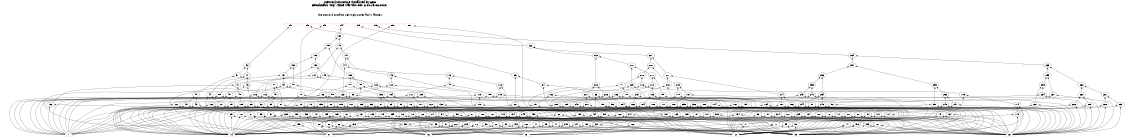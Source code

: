 # Network structure generated by ABC

digraph network {
size = "7.5,10";
center = true;
edge [dir = back];

{
  node [shape = plaintext];
  edge [style = invis];
  LevelTitle1 [label=""];
  LevelTitle2 [label=""];
  Level11 [label = ""];
  Level10 [label = ""];
  Level9 [label = ""];
  Level8 [label = ""];
  Level7 [label = ""];
  Level6 [label = ""];
  Level5 [label = ""];
  Level4 [label = ""];
  Level3 [label = ""];
  Level2 [label = ""];
  Level1 [label = ""];
  Level0 [label = ""];
  LevelTitle1 ->  LevelTitle2 ->  Level11 ->  Level10 ->  Level9 ->  Level8 ->  Level7 ->  Level6 ->  Level5 ->  Level4 ->  Level3 ->  Level2 ->  Level1 ->  Level0;
}

{
  rank = same;
  LevelTitle1;
  title1 [shape=plaintext,
          fontsize=20,
          fontname = "Times-Roman",
          label="Network structure visualized by ABC\nBenchmark \"top\". Time was Thu Oct  8 20:19:06 2020. "
         ];
}

{
  rank = same;
  LevelTitle2;
  title2 [shape=plaintext,
          fontsize=18,
          fontname = "Times-Roman",
          label="The network contains 250 logic nodes and 0 latches.\n"
         ];
}

{
  rank = same;
  Level11;
  Node9 [label = "_47", shape = invtriangle, color = coral, fillcolor = coral];
  Node10 [label = "_48", shape = invtriangle, color = coral, fillcolor = coral];
  Node11 [label = "_49", shape = invtriangle, color = coral, fillcolor = coral];
  Node12 [label = "_44", shape = invtriangle, color = coral, fillcolor = coral];
  Node13 [label = "_45", shape = invtriangle, color = coral, fillcolor = coral];
  Node14 [label = "_46", shape = invtriangle, color = coral, fillcolor = coral];
  Node15 [label = "_50", shape = invtriangle, color = coral, fillcolor = coral];
  Node16 [label = "_51", shape = invtriangle, color = coral, fillcolor = coral];
}

{
  rank = same;
  Level10;
  Node160 [label = "160\n", shape = ellipse];
}

{
  rank = same;
  Level9;
  Node148 [label = "148\n", shape = ellipse];
  Node159 [label = "159\n", shape = ellipse];
  Node222 [label = "222\n", shape = ellipse];
}

{
  rank = same;
  Level8;
  Node147 [label = "147\n", shape = ellipse];
  Node153 [label = "153\n", shape = ellipse];
  Node213 [label = "213\n", shape = ellipse];
  Node221 [label = "221\n", shape = ellipse];
  Node264 [label = "264\n", shape = ellipse];
}

{
  rank = same;
  Level7;
  Node52 [label = "52\n", shape = ellipse];
  Node144 [label = "144\n", shape = ellipse];
  Node150 [label = "150\n", shape = ellipse];
  Node152 [label = "152\n", shape = ellipse];
  Node212 [label = "212\n", shape = ellipse];
  Node220 [label = "220\n", shape = ellipse];
  Node257 [label = "257\n", shape = ellipse];
  Node263 [label = "263\n", shape = ellipse];
}

{
  rank = same;
  Level6;
  Node47 [label = "47\n", shape = ellipse];
  Node51 [label = "51\n", shape = ellipse];
  Node65 [label = "65\n", shape = ellipse];
  Node142 [label = "142\n", shape = ellipse];
  Node143 [label = "143\n", shape = ellipse];
  Node146 [label = "146\n", shape = ellipse];
  Node149 [label = "149\n", shape = ellipse];
  Node151 [label = "151\n", shape = ellipse];
  Node158 [label = "158\n", shape = ellipse];
  Node211 [label = "211\n", shape = ellipse];
  Node217 [label = "217\n", shape = ellipse];
  Node218 [label = "218\n", shape = ellipse];
  Node256 [label = "256\n", shape = ellipse];
  Node259 [label = "259\n", shape = ellipse];
}

{
  rank = same;
  Level5;
  Node46 [label = "46\n", shape = ellipse];
  Node50 [label = "50\n", shape = ellipse];
  Node64 [label = "64\n", shape = ellipse];
  Node94 [label = "94\n", shape = ellipse];
  Node99 [label = "99\n", shape = ellipse];
  Node103 [label = "103\n", shape = ellipse];
  Node116 [label = "116\n", shape = ellipse];
  Node120 [label = "120\n", shape = ellipse];
  Node141 [label = "141\n", shape = ellipse];
  Node145 [label = "145\n", shape = ellipse];
  Node155 [label = "155\n", shape = ellipse];
  Node157 [label = "157\n", shape = ellipse];
  Node171 [label = "171\n", shape = ellipse];
  Node176 [label = "176\n", shape = ellipse];
  Node208 [label = "208\n", shape = ellipse];
  Node209 [label = "209\n", shape = ellipse];
  Node210 [label = "210\n", shape = ellipse];
  Node216 [label = "216\n", shape = ellipse];
  Node219 [label = "219\n", shape = ellipse];
  Node253 [label = "253\n", shape = ellipse];
  Node255 [label = "255\n", shape = ellipse];
  Node258 [label = "258\n", shape = ellipse];
  Node262 [label = "262\n", shape = ellipse];
}

{
  rank = same;
  Level4;
  Node44 [label = "44\n", shape = ellipse];
  Node45 [label = "45\n", shape = ellipse];
  Node48 [label = "48\n", shape = ellipse];
  Node49 [label = "49\n", shape = ellipse];
  Node63 [label = "63\n", shape = ellipse];
  Node70 [label = "70\n", shape = ellipse];
  Node86 [label = "86\n", shape = ellipse];
  Node89 [label = "89\n", shape = ellipse];
  Node93 [label = "93\n", shape = ellipse];
  Node98 [label = "98\n", shape = ellipse];
  Node102 [label = "102\n", shape = ellipse];
  Node106 [label = "106\n", shape = ellipse];
  Node109 [label = "109\n", shape = ellipse];
  Node112 [label = "112\n", shape = ellipse];
  Node115 [label = "115\n", shape = ellipse];
  Node119 [label = "119\n", shape = ellipse];
  Node123 [label = "123\n", shape = ellipse];
  Node139 [label = "139\n", shape = ellipse];
  Node140 [label = "140\n", shape = ellipse];
  Node154 [label = "154\n", shape = ellipse];
  Node156 [label = "156\n", shape = ellipse];
  Node170 [label = "170\n", shape = ellipse];
  Node175 [label = "175\n", shape = ellipse];
  Node178 [label = "178\n", shape = ellipse];
  Node181 [label = "181\n", shape = ellipse];
  Node185 [label = "185\n", shape = ellipse];
  Node186 [label = "186\n", shape = ellipse];
  Node189 [label = "189\n", shape = ellipse];
  Node192 [label = "192\n", shape = ellipse];
  Node206 [label = "206\n", shape = ellipse];
  Node207 [label = "207\n", shape = ellipse];
  Node214 [label = "214\n", shape = ellipse];
  Node215 [label = "215\n", shape = ellipse];
  Node234 [label = "234\n", shape = ellipse];
  Node237 [label = "237\n", shape = ellipse];
  Node240 [label = "240\n", shape = ellipse];
  Node243 [label = "243\n", shape = ellipse];
  Node252 [label = "252\n", shape = ellipse];
  Node254 [label = "254\n", shape = ellipse];
  Node260 [label = "260\n", shape = ellipse];
  Node261 [label = "261\n", shape = ellipse];
}

{
  rank = same;
  Level3;
  Node19 [label = "19\n", shape = ellipse];
  Node22 [label = "22\n", shape = ellipse];
  Node25 [label = "25\n", shape = ellipse];
  Node27 [label = "27\n", shape = ellipse];
  Node32 [label = "32\n", shape = ellipse];
  Node35 [label = "35\n", shape = ellipse];
  Node37 [label = "37\n", shape = ellipse];
  Node40 [label = "40\n", shape = ellipse];
  Node43 [label = "43\n", shape = ellipse];
  Node56 [label = "56\n", shape = ellipse];
  Node62 [label = "62\n", shape = ellipse];
  Node69 [label = "69\n", shape = ellipse];
  Node73 [label = "73\n", shape = ellipse];
  Node76 [label = "76\n", shape = ellipse];
  Node79 [label = "79\n", shape = ellipse];
  Node81 [label = "81\n", shape = ellipse];
  Node83 [label = "83\n", shape = ellipse];
  Node85 [label = "85\n", shape = ellipse];
  Node88 [label = "88\n", shape = ellipse];
  Node92 [label = "92\n", shape = ellipse];
  Node97 [label = "97\n", shape = ellipse];
  Node101 [label = "101\n", shape = ellipse];
  Node105 [label = "105\n", shape = ellipse];
  Node108 [label = "108\n", shape = ellipse];
  Node111 [label = "111\n", shape = ellipse];
  Node114 [label = "114\n", shape = ellipse];
  Node118 [label = "118\n", shape = ellipse];
  Node122 [label = "122\n", shape = ellipse];
  Node126 [label = "126\n", shape = ellipse];
  Node129 [label = "129\n", shape = ellipse];
  Node132 [label = "132\n", shape = ellipse];
  Node135 [label = "135\n", shape = ellipse];
  Node138 [label = "138\n", shape = ellipse];
  Node161 [label = "161\n", shape = ellipse];
  Node162 [label = "162\n", shape = ellipse];
  Node164 [label = "164\n", shape = ellipse];
  Node166 [label = "166\n", shape = ellipse];
  Node167 [label = "167\n", shape = ellipse];
  Node169 [label = "169\n", shape = ellipse];
  Node174 [label = "174\n", shape = ellipse];
  Node177 [label = "177\n", shape = ellipse];
  Node180 [label = "180\n", shape = ellipse];
  Node184 [label = "184\n", shape = ellipse];
  Node188 [label = "188\n", shape = ellipse];
  Node191 [label = "191\n", shape = ellipse];
  Node195 [label = "195\n", shape = ellipse];
  Node198 [label = "198\n", shape = ellipse];
  Node201 [label = "201\n", shape = ellipse];
  Node204 [label = "204\n", shape = ellipse];
  Node205 [label = "205\n", shape = ellipse];
  Node225 [label = "225\n", shape = ellipse];
  Node226 [label = "226\n", shape = ellipse];
  Node228 [label = "228\n", shape = ellipse];
  Node230 [label = "230\n", shape = ellipse];
  Node231 [label = "231\n", shape = ellipse];
  Node233 [label = "233\n", shape = ellipse];
  Node236 [label = "236\n", shape = ellipse];
  Node239 [label = "239\n", shape = ellipse];
  Node242 [label = "242\n", shape = ellipse];
  Node244 [label = "244\n", shape = ellipse];
  Node246 [label = "246\n", shape = ellipse];
  Node247 [label = "247\n", shape = ellipse];
  Node248 [label = "248\n", shape = ellipse];
  Node251 [label = "251\n", shape = ellipse];
}

{
  rank = same;
  Level2;
  Node18 [label = "18\n", shape = ellipse];
  Node21 [label = "21\n", shape = ellipse];
  Node24 [label = "24\n", shape = ellipse];
  Node26 [label = "26\n", shape = ellipse];
  Node29 [label = "29\n", shape = ellipse];
  Node31 [label = "31\n", shape = ellipse];
  Node34 [label = "34\n", shape = ellipse];
  Node36 [label = "36\n", shape = ellipse];
  Node39 [label = "39\n", shape = ellipse];
  Node42 [label = "42\n", shape = ellipse];
  Node54 [label = "54\n", shape = ellipse];
  Node55 [label = "55\n", shape = ellipse];
  Node58 [label = "58\n", shape = ellipse];
  Node60 [label = "60\n", shape = ellipse];
  Node61 [label = "61\n", shape = ellipse];
  Node67 [label = "67\n", shape = ellipse];
  Node72 [label = "72\n", shape = ellipse];
  Node75 [label = "75\n", shape = ellipse];
  Node78 [label = "78\n", shape = ellipse];
  Node80 [label = "80\n", shape = ellipse];
  Node82 [label = "82\n", shape = ellipse];
  Node84 [label = "84\n", shape = ellipse];
  Node87 [label = "87\n", shape = ellipse];
  Node91 [label = "91\n", shape = ellipse];
  Node96 [label = "96\n", shape = ellipse];
  Node100 [label = "100\n", shape = ellipse];
  Node104 [label = "104\n", shape = ellipse];
  Node107 [label = "107\n", shape = ellipse];
  Node110 [label = "110\n", shape = ellipse];
  Node113 [label = "113\n", shape = ellipse];
  Node117 [label = "117\n", shape = ellipse];
  Node121 [label = "121\n", shape = ellipse];
  Node125 [label = "125\n", shape = ellipse];
  Node128 [label = "128\n", shape = ellipse];
  Node131 [label = "131\n", shape = ellipse];
  Node134 [label = "134\n", shape = ellipse];
  Node137 [label = "137\n", shape = ellipse];
  Node163 [label = "163\n", shape = ellipse];
  Node165 [label = "165\n", shape = ellipse];
  Node168 [label = "168\n", shape = ellipse];
  Node173 [label = "173\n", shape = ellipse];
  Node179 [label = "179\n", shape = ellipse];
  Node183 [label = "183\n", shape = ellipse];
  Node187 [label = "187\n", shape = ellipse];
  Node190 [label = "190\n", shape = ellipse];
  Node194 [label = "194\n", shape = ellipse];
  Node197 [label = "197\n", shape = ellipse];
  Node200 [label = "200\n", shape = ellipse];
  Node203 [label = "203\n", shape = ellipse];
  Node224 [label = "224\n", shape = ellipse];
  Node227 [label = "227\n", shape = ellipse];
  Node229 [label = "229\n", shape = ellipse];
  Node232 [label = "232\n", shape = ellipse];
  Node235 [label = "235\n", shape = ellipse];
  Node238 [label = "238\n", shape = ellipse];
  Node241 [label = "241\n", shape = ellipse];
  Node245 [label = "245\n", shape = ellipse];
  Node250 [label = "250\n", shape = ellipse];
  Node265 [label = "265\n", shape = ellipse];
}

{
  rank = same;
  Level1;
  Node17 [label = "17\n", shape = ellipse];
  Node20 [label = "20\n", shape = ellipse];
  Node23 [label = "23\n", shape = ellipse];
  Node28 [label = "28\n", shape = ellipse];
  Node30 [label = "30\n", shape = ellipse];
  Node33 [label = "33\n", shape = ellipse];
  Node38 [label = "38\n", shape = ellipse];
  Node41 [label = "41\n", shape = ellipse];
  Node53 [label = "53\n", shape = ellipse];
  Node57 [label = "57\n", shape = ellipse];
  Node59 [label = "59\n", shape = ellipse];
  Node66 [label = "66\n", shape = ellipse];
  Node68 [label = "68\n", shape = ellipse];
  Node71 [label = "71\n", shape = ellipse];
  Node74 [label = "74\n", shape = ellipse];
  Node77 [label = "77\n", shape = ellipse];
  Node90 [label = "90\n", shape = ellipse];
  Node95 [label = "95\n", shape = ellipse];
  Node124 [label = "124\n", shape = ellipse];
  Node127 [label = "127\n", shape = ellipse];
  Node130 [label = "130\n", shape = ellipse];
  Node133 [label = "133\n", shape = ellipse];
  Node136 [label = "136\n", shape = ellipse];
  Node172 [label = "172\n", shape = ellipse];
  Node182 [label = "182\n", shape = ellipse];
  Node193 [label = "193\n", shape = ellipse];
  Node196 [label = "196\n", shape = ellipse];
  Node199 [label = "199\n", shape = ellipse];
  Node202 [label = "202\n", shape = ellipse];
  Node223 [label = "223\n", shape = ellipse];
  Node249 [label = "249\n", shape = ellipse];
  Node266 [label = "266\n", shape = ellipse];
}

{
  rank = same;
  Level0;
  Node1 [label = "_8", shape = triangle, color = coral, fillcolor = coral];
  Node2 [label = "_7", shape = triangle, color = coral, fillcolor = coral];
  Node3 [label = "_6", shape = triangle, color = coral, fillcolor = coral];
  Node4 [label = "_5", shape = triangle, color = coral, fillcolor = coral];
  Node5 [label = "_4", shape = triangle, color = coral, fillcolor = coral];
  Node6 [label = "_3", shape = triangle, color = coral, fillcolor = coral];
  Node7 [label = "_2", shape = triangle, color = coral, fillcolor = coral];
  Node8 [label = "_1", shape = triangle, color = coral, fillcolor = coral];
}

title1 -> title2 [style = invis];
title2 -> Node9 [style = invis];
title2 -> Node10 [style = invis];
title2 -> Node11 [style = invis];
title2 -> Node12 [style = invis];
title2 -> Node13 [style = invis];
title2 -> Node14 [style = invis];
title2 -> Node15 [style = invis];
title2 -> Node16 [style = invis];
Node9 -> Node10 [style = invis];
Node10 -> Node11 [style = invis];
Node11 -> Node12 [style = invis];
Node12 -> Node13 [style = invis];
Node13 -> Node14 [style = invis];
Node14 -> Node15 [style = invis];
Node15 -> Node16 [style = invis];
Node9 -> Node52 [style = solid];
Node10 -> Node65 [style = solid];
Node11 -> Node70 [style = solid];
Node12 -> Node160 [style = solid];
Node13 -> Node222 [style = solid];
Node14 -> Node264 [style = solid];
Node15 -> Node265 [style = solid];
Node16 -> Node266 [style = solid];
Node17 -> Node2 [style = solid];
Node17 -> Node4 [style = solid];
Node18 -> Node3 [style = solid];
Node18 -> Node17 [style = solid];
Node19 -> Node5 [style = solid];
Node19 -> Node18 [style = solid];
Node20 -> Node1 [style = solid];
Node20 -> Node3 [style = solid];
Node21 -> Node2 [style = solid];
Node21 -> Node20 [style = solid];
Node22 -> Node5 [style = solid];
Node22 -> Node21 [style = solid];
Node23 -> Node2 [style = solid];
Node23 -> Node4 [style = solid];
Node24 -> Node3 [style = solid];
Node24 -> Node23 [style = solid];
Node25 -> Node5 [style = solid];
Node25 -> Node24 [style = solid];
Node26 -> Node3 [style = solid];
Node26 -> Node23 [style = solid];
Node27 -> Node5 [style = solid];
Node27 -> Node26 [style = solid];
Node28 -> Node2 [style = solid];
Node28 -> Node3 [style = solid];
Node29 -> Node5 [style = solid];
Node29 -> Node28 [style = solid];
Node30 -> Node1 [style = solid];
Node30 -> Node3 [style = solid];
Node31 -> Node2 [style = solid];
Node31 -> Node30 [style = solid];
Node32 -> Node5 [style = solid];
Node32 -> Node31 [style = solid];
Node33 -> Node1 [style = solid];
Node33 -> Node4 [style = solid];
Node34 -> Node3 [style = solid];
Node34 -> Node33 [style = solid];
Node35 -> Node5 [style = solid];
Node35 -> Node34 [style = solid];
Node36 -> Node3 [style = solid];
Node36 -> Node33 [style = solid];
Node37 -> Node5 [style = solid];
Node37 -> Node36 [style = solid];
Node38 -> Node1 [style = solid];
Node38 -> Node3 [style = solid];
Node39 -> Node2 [style = solid];
Node39 -> Node38 [style = solid];
Node40 -> Node5 [style = solid];
Node40 -> Node39 [style = solid];
Node41 -> Node1 [style = solid];
Node41 -> Node4 [style = solid];
Node42 -> Node2 [style = solid];
Node42 -> Node41 [style = solid];
Node43 -> Node5 [style = solid];
Node43 -> Node42 [style = solid];
Node44 -> Node27 [style = solid];
Node44 -> Node29 [style = solid];
Node45 -> Node19 [style = solid];
Node45 -> Node22 [style = solid];
Node46 -> Node25 [style = solid];
Node46 -> Node45 [style = solid];
Node47 -> Node44 [style = solid];
Node47 -> Node46 [style = solid];
Node48 -> Node40 [style = solid];
Node48 -> Node43 [style = solid];
Node49 -> Node32 [style = solid];
Node49 -> Node35 [style = solid];
Node50 -> Node37 [style = solid];
Node50 -> Node49 [style = solid];
Node51 -> Node48 [style = solid];
Node51 -> Node50 [style = solid];
Node52 -> Node47 [style = solid];
Node52 -> Node51 [style = solid];
Node53 -> Node1 [style = solid];
Node53 -> Node2 [style = solid];
Node54 -> Node4 [style = solid];
Node54 -> Node53 [style = solid];
Node55 -> Node2 [style = solid];
Node55 -> Node20 [style = solid];
Node56 -> Node4 [style = solid];
Node56 -> Node55 [style = solid];
Node57 -> Node1 [style = solid];
Node57 -> Node2 [style = solid];
Node58 -> Node4 [style = solid];
Node58 -> Node57 [style = solid];
Node59 -> Node1 [style = solid];
Node59 -> Node2 [style = solid];
Node60 -> Node4 [style = solid];
Node60 -> Node59 [style = solid];
Node61 -> Node4 [style = solid];
Node61 -> Node28 [style = solid];
Node62 -> Node60 [style = solid];
Node62 -> Node61 [style = solid];
Node63 -> Node54 [style = solid];
Node63 -> Node56 [style = solid];
Node64 -> Node58 [style = solid];
Node64 -> Node63 [style = solid];
Node65 -> Node62 [style = solid];
Node65 -> Node64 [style = solid];
Node66 -> Node1 [style = solid];
Node66 -> Node2 [style = solid];
Node67 -> Node3 [style = solid];
Node67 -> Node66 [style = solid];
Node68 -> Node2 [style = solid];
Node68 -> Node3 [style = solid];
Node69 -> Node30 [style = solid];
Node69 -> Node67 [style = solid];
Node70 -> Node68 [style = solid];
Node70 -> Node69 [style = solid];
Node71 -> Node5 [style = solid];
Node71 -> Node7 [style = solid];
Node72 -> Node6 [style = solid];
Node72 -> Node71 [style = solid];
Node73 -> Node8 [style = solid];
Node73 -> Node72 [style = solid];
Node74 -> Node4 [style = solid];
Node74 -> Node7 [style = solid];
Node75 -> Node6 [style = solid];
Node75 -> Node74 [style = solid];
Node76 -> Node8 [style = solid];
Node76 -> Node75 [style = solid];
Node77 -> Node5 [style = solid];
Node77 -> Node7 [style = solid];
Node78 -> Node6 [style = solid];
Node78 -> Node77 [style = solid];
Node79 -> Node8 [style = solid];
Node79 -> Node78 [style = solid];
Node80 -> Node6 [style = solid];
Node80 -> Node71 [style = solid];
Node81 -> Node8 [style = solid];
Node81 -> Node80 [style = solid];
Node82 -> Node6 [style = solid];
Node82 -> Node77 [style = solid];
Node83 -> Node8 [style = solid];
Node83 -> Node82 [style = solid];
Node84 -> Node6 [style = solid];
Node84 -> Node33 [style = solid];
Node85 -> Node5 [style = solid];
Node85 -> Node84 [style = solid];
Node86 -> Node8 [style = solid];
Node86 -> Node85 [style = solid];
Node87 -> Node6 [style = solid];
Node87 -> Node53 [style = solid];
Node88 -> Node5 [style = solid];
Node88 -> Node87 [style = solid];
Node89 -> Node8 [style = solid];
Node89 -> Node88 [style = solid];
Node90 -> Node3 [style = solid];
Node90 -> Node4 [style = solid];
Node91 -> Node7 [style = solid];
Node91 -> Node90 [style = solid];
Node92 -> Node6 [style = solid];
Node92 -> Node91 [style = solid];
Node93 -> Node8 [style = solid];
Node93 -> Node92 [style = solid];
Node94 -> Node2 [style = solid];
Node94 -> Node93 [style = solid];
Node95 -> Node3 [style = solid];
Node95 -> Node4 [style = solid];
Node96 -> Node7 [style = solid];
Node96 -> Node95 [style = solid];
Node97 -> Node6 [style = solid];
Node97 -> Node96 [style = solid];
Node98 -> Node8 [style = solid];
Node98 -> Node97 [style = solid];
Node99 -> Node2 [style = solid];
Node99 -> Node98 [style = solid];
Node100 -> Node6 [style = solid];
Node100 -> Node23 [style = solid];
Node101 -> Node5 [style = solid];
Node101 -> Node100 [style = solid];
Node102 -> Node8 [style = solid];
Node102 -> Node101 [style = solid];
Node103 -> Node1 [style = solid];
Node103 -> Node98 [style = solid];
Node104 -> Node6 [style = solid];
Node104 -> Node17 [style = solid];
Node105 -> Node5 [style = solid];
Node105 -> Node104 [style = solid];
Node106 -> Node8 [style = solid];
Node106 -> Node105 [style = solid];
Node107 -> Node7 [style = solid];
Node107 -> Node28 [style = solid];
Node108 -> Node6 [style = solid];
Node108 -> Node107 [style = solid];
Node109 -> Node8 [style = solid];
Node109 -> Node108 [style = solid];
Node110 -> Node6 [style = solid];
Node110 -> Node57 [style = solid];
Node111 -> Node5 [style = solid];
Node111 -> Node110 [style = solid];
Node112 -> Node8 [style = solid];
Node112 -> Node111 [style = solid];
Node113 -> Node7 [style = solid];
Node113 -> Node68 [style = solid];
Node114 -> Node6 [style = solid];
Node114 -> Node113 [style = solid];
Node115 -> Node8 [style = solid];
Node115 -> Node114 [style = solid];
Node116 -> Node1 [style = solid];
Node116 -> Node115 [style = solid];
Node117 -> Node6 [style = solid];
Node117 -> Node90 [style = solid];
Node118 -> Node5 [style = solid];
Node118 -> Node117 [style = solid];
Node119 -> Node8 [style = solid];
Node119 -> Node118 [style = solid];
Node120 -> Node1 [style = solid];
Node120 -> Node93 [style = solid];
Node121 -> Node6 [style = solid];
Node121 -> Node95 [style = solid];
Node122 -> Node5 [style = solid];
Node122 -> Node121 [style = solid];
Node123 -> Node8 [style = solid];
Node123 -> Node122 [style = solid];
Node124 -> Node3 [style = solid];
Node124 -> Node6 [style = solid];
Node125 -> Node5 [style = solid];
Node125 -> Node124 [style = solid];
Node126 -> Node8 [style = solid];
Node126 -> Node125 [style = solid];
Node127 -> Node4 [style = solid];
Node127 -> Node6 [style = solid];
Node128 -> Node5 [style = solid];
Node128 -> Node127 [style = solid];
Node129 -> Node8 [style = solid];
Node129 -> Node128 [style = solid];
Node130 -> Node3 [style = solid];
Node130 -> Node6 [style = solid];
Node131 -> Node5 [style = solid];
Node131 -> Node130 [style = solid];
Node132 -> Node8 [style = solid];
Node132 -> Node131 [style = solid];
Node133 -> Node4 [style = solid];
Node133 -> Node6 [style = solid];
Node134 -> Node5 [style = solid];
Node134 -> Node133 [style = solid];
Node135 -> Node8 [style = solid];
Node135 -> Node134 [style = solid];
Node136 -> Node4 [style = solid];
Node136 -> Node7 [style = solid];
Node137 -> Node6 [style = solid];
Node137 -> Node136 [style = solid];
Node138 -> Node8 [style = solid];
Node138 -> Node137 [style = solid];
Node139 -> Node135 [style = solid];
Node139 -> Node138 [style = solid];
Node140 -> Node126 [style = solid];
Node140 -> Node129 [style = solid];
Node141 -> Node132 [style = solid];
Node141 -> Node140 [style = solid];
Node142 -> Node139 [style = solid];
Node142 -> Node141 [style = solid];
Node143 -> Node119 [style = solid];
Node143 -> Node120 [style = solid];
Node144 -> Node123 [style = solid];
Node144 -> Node143 [style = solid];
Node145 -> Node109 [style = solid];
Node145 -> Node112 [style = solid];
Node146 -> Node116 [style = solid];
Node146 -> Node145 [style = solid];
Node147 -> Node144 [style = solid];
Node147 -> Node146 [style = solid];
Node148 -> Node142 [style = solid];
Node148 -> Node147 [style = solid];
Node149 -> Node102 [style = solid];
Node149 -> Node103 [style = solid];
Node150 -> Node106 [style = solid];
Node150 -> Node149 [style = solid];
Node151 -> Node89 [style = solid];
Node151 -> Node94 [style = solid];
Node152 -> Node99 [style = solid];
Node152 -> Node151 [style = solid];
Node153 -> Node150 [style = solid];
Node153 -> Node152 [style = solid];
Node154 -> Node73 [style = solid];
Node154 -> Node76 [style = solid];
Node155 -> Node79 [style = solid];
Node155 -> Node154 [style = solid];
Node156 -> Node81 [style = solid];
Node156 -> Node83 [style = solid];
Node157 -> Node86 [style = solid];
Node157 -> Node156 [style = solid];
Node158 -> Node155 [style = solid];
Node158 -> Node157 [style = solid];
Node159 -> Node153 [style = solid];
Node159 -> Node158 [style = solid];
Node160 -> Node148 [style = solid];
Node160 -> Node159 [style = solid];
Node161 -> Node7 [style = solid];
Node161 -> Node128 [style = solid];
Node162 -> Node7 [style = solid];
Node162 -> Node131 [style = solid];
Node163 -> Node5 [style = solid];
Node163 -> Node133 [style = solid];
Node164 -> Node7 [style = solid];
Node164 -> Node163 [style = solid];
Node165 -> Node5 [style = solid];
Node165 -> Node127 [style = solid];
Node166 -> Node7 [style = solid];
Node166 -> Node165 [style = solid];
Node167 -> Node7 [style = solid];
Node167 -> Node134 [style = solid];
Node168 -> Node6 [style = solid];
Node168 -> Node68 [style = solid];
Node169 -> Node5 [style = solid];
Node169 -> Node168 [style = solid];
Node170 -> Node7 [style = solid];
Node170 -> Node169 [style = solid];
Node171 -> Node1 [style = solid];
Node171 -> Node170 [style = solid];
Node172 -> Node2 [style = solid];
Node172 -> Node3 [style = solid];
Node173 -> Node6 [style = solid];
Node173 -> Node172 [style = solid];
Node174 -> Node4 [style = solid];
Node174 -> Node173 [style = solid];
Node175 -> Node7 [style = solid];
Node175 -> Node174 [style = solid];
Node176 -> Node1 [style = solid];
Node176 -> Node175 [style = solid];
Node177 -> Node4 [style = solid];
Node177 -> Node29 [style = solid];
Node178 -> Node7 [style = solid];
Node178 -> Node177 [style = solid];
Node179 -> Node5 [style = solid];
Node179 -> Node20 [style = solid];
Node180 -> Node4 [style = solid];
Node180 -> Node179 [style = solid];
Node181 -> Node7 [style = solid];
Node181 -> Node180 [style = solid];
Node182 -> Node1 [style = solid];
Node182 -> Node3 [style = solid];
Node183 -> Node5 [style = solid];
Node183 -> Node182 [style = solid];
Node184 -> Node4 [style = solid];
Node184 -> Node183 [style = solid];
Node185 -> Node7 [style = solid];
Node185 -> Node184 [style = solid];
Node186 -> Node7 [style = solid];
Node186 -> Node88 [style = solid];
Node187 -> Node5 [style = solid];
Node187 -> Node68 [style = solid];
Node188 -> Node4 [style = solid];
Node188 -> Node187 [style = solid];
Node189 -> Node7 [style = solid];
Node189 -> Node188 [style = solid];
Node190 -> Node6 [style = solid];
Node190 -> Node28 [style = solid];
Node191 -> Node5 [style = solid];
Node191 -> Node190 [style = solid];
Node192 -> Node7 [style = solid];
Node192 -> Node191 [style = solid];
Node193 -> Node1 [style = solid];
Node193 -> Node5 [style = solid];
Node194 -> Node4 [style = solid];
Node194 -> Node193 [style = solid];
Node195 -> Node7 [style = solid];
Node195 -> Node194 [style = solid];
Node196 -> Node2 [style = solid];
Node196 -> Node5 [style = solid];
Node197 -> Node4 [style = solid];
Node197 -> Node196 [style = solid];
Node198 -> Node7 [style = solid];
Node198 -> Node197 [style = solid];
Node199 -> Node2 [style = solid];
Node199 -> Node5 [style = solid];
Node200 -> Node4 [style = solid];
Node200 -> Node199 [style = solid];
Node201 -> Node7 [style = solid];
Node201 -> Node200 [style = solid];
Node202 -> Node3 [style = solid];
Node202 -> Node5 [style = solid];
Node203 -> Node4 [style = solid];
Node203 -> Node202 [style = solid];
Node204 -> Node7 [style = solid];
Node204 -> Node203 [style = solid];
Node205 -> Node7 [style = solid];
Node205 -> Node125 [style = solid];
Node206 -> Node204 [style = solid];
Node206 -> Node205 [style = solid];
Node207 -> Node198 [style = solid];
Node207 -> Node201 [style = solid];
Node208 -> Node206 [style = solid];
Node208 -> Node207 [style = solid];
Node209 -> Node192 [style = solid];
Node209 -> Node195 [style = solid];
Node210 -> Node185 [style = solid];
Node210 -> Node186 [style = solid];
Node211 -> Node189 [style = solid];
Node211 -> Node210 [style = solid];
Node212 -> Node209 [style = solid];
Node212 -> Node211 [style = solid];
Node213 -> Node208 [style = solid];
Node213 -> Node212 [style = solid];
Node214 -> Node166 [style = solid];
Node214 -> Node167 [style = solid];
Node215 -> Node161 [style = solid];
Node215 -> Node162 [style = solid];
Node216 -> Node164 [style = solid];
Node216 -> Node215 [style = solid];
Node217 -> Node214 [style = solid];
Node217 -> Node216 [style = solid];
Node218 -> Node171 [style = solid];
Node218 -> Node176 [style = solid];
Node219 -> Node178 [style = solid];
Node219 -> Node181 [style = solid];
Node220 -> Node218 [style = solid];
Node220 -> Node219 [style = solid];
Node221 -> Node217 [style = solid];
Node221 -> Node220 [style = solid];
Node222 -> Node213 [style = solid];
Node222 -> Node221 [style = solid];
Node223 -> Node3 [style = solid];
Node223 -> Node5 [style = solid];
Node224 -> Node4 [style = solid];
Node224 -> Node223 [style = solid];
Node225 -> Node6 [style = solid];
Node225 -> Node224 [style = solid];
Node226 -> Node6 [style = solid];
Node226 -> Node197 [style = solid];
Node227 -> Node4 [style = solid];
Node227 -> Node202 [style = solid];
Node228 -> Node6 [style = solid];
Node228 -> Node227 [style = solid];
Node229 -> Node4 [style = solid];
Node229 -> Node223 [style = solid];
Node230 -> Node6 [style = solid];
Node230 -> Node229 [style = solid];
Node231 -> Node6 [style = solid];
Node231 -> Node203 [style = solid];
Node232 -> Node5 [style = solid];
Node232 -> Node66 [style = solid];
Node233 -> Node3 [style = solid];
Node233 -> Node232 [style = solid];
Node234 -> Node6 [style = solid];
Node234 -> Node233 [style = solid];
Node235 -> Node5 [style = solid];
Node235 -> Node53 [style = solid];
Node236 -> Node4 [style = solid];
Node236 -> Node235 [style = solid];
Node237 -> Node6 [style = solid];
Node237 -> Node236 [style = solid];
Node238 -> Node5 [style = solid];
Node238 -> Node57 [style = solid];
Node239 -> Node4 [style = solid];
Node239 -> Node238 [style = solid];
Node240 -> Node6 [style = solid];
Node240 -> Node239 [style = solid];
Node241 -> Node4 [style = solid];
Node241 -> Node57 [style = solid];
Node242 -> Node3 [style = solid];
Node242 -> Node241 [style = solid];
Node243 -> Node6 [style = solid];
Node243 -> Node242 [style = solid];
Node244 -> Node6 [style = solid];
Node244 -> Node36 [style = solid];
Node245 -> Node3 [style = solid];
Node245 -> Node17 [style = solid];
Node246 -> Node6 [style = solid];
Node246 -> Node245 [style = solid];
Node247 -> Node6 [style = solid];
Node247 -> Node194 [style = solid];
Node248 -> Node6 [style = solid];
Node248 -> Node24 [style = solid];
Node249 -> Node2 [style = solid];
Node249 -> Node4 [style = solid];
Node250 -> Node3 [style = solid];
Node250 -> Node249 [style = solid];
Node251 -> Node6 [style = solid];
Node251 -> Node250 [style = solid];
Node252 -> Node247 [style = solid];
Node252 -> Node248 [style = solid];
Node253 -> Node251 [style = solid];
Node253 -> Node252 [style = solid];
Node254 -> Node244 [style = solid];
Node254 -> Node246 [style = solid];
Node255 -> Node240 [style = solid];
Node255 -> Node243 [style = solid];
Node256 -> Node254 [style = solid];
Node256 -> Node255 [style = solid];
Node257 -> Node253 [style = solid];
Node257 -> Node256 [style = solid];
Node258 -> Node231 [style = solid];
Node258 -> Node234 [style = solid];
Node259 -> Node237 [style = solid];
Node259 -> Node258 [style = solid];
Node260 -> Node225 [style = solid];
Node260 -> Node226 [style = solid];
Node261 -> Node228 [style = solid];
Node261 -> Node230 [style = solid];
Node262 -> Node260 [style = solid];
Node262 -> Node261 [style = solid];
Node263 -> Node259 [style = solid];
Node263 -> Node262 [style = solid];
Node264 -> Node257 [style = solid];
Node264 -> Node263 [style = solid];
Node265 -> Node59 [style = solid];
Node265 -> Node66 [style = solid];
Node266 -> Node1 [style = solid];
}

